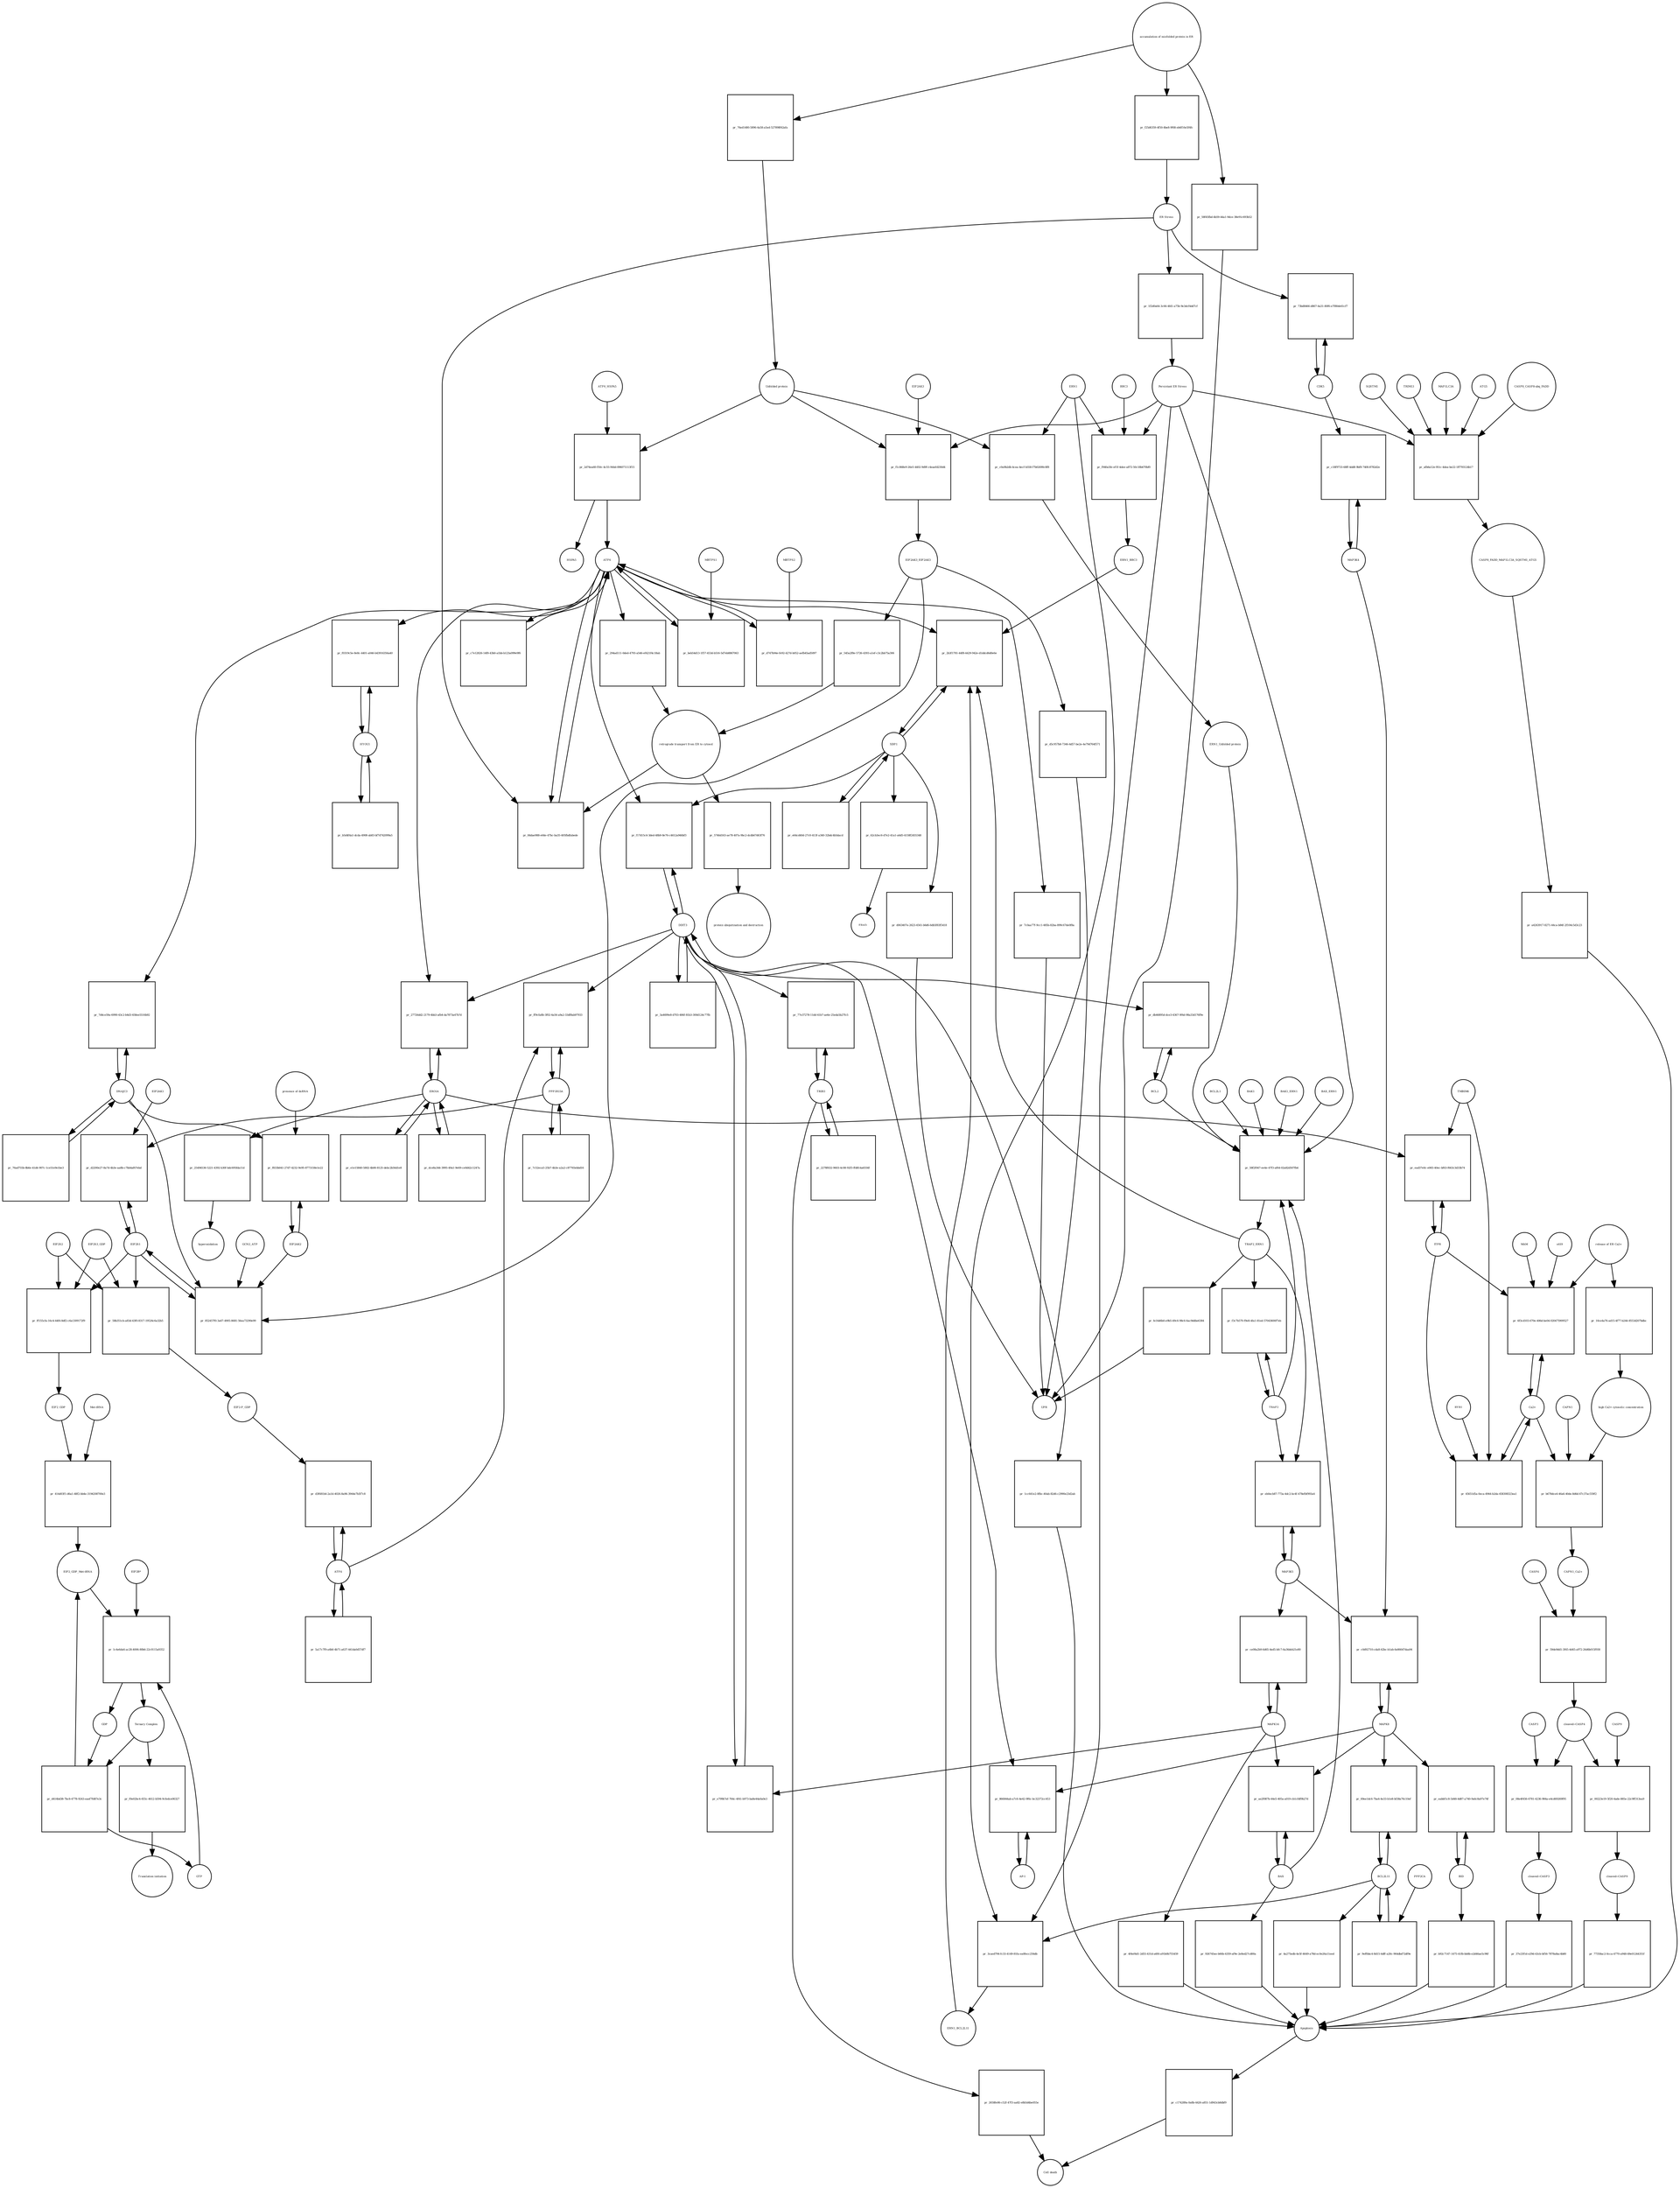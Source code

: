 strict digraph  {
ATF6_HSPA5 [annotation="", bipartite=0, cls=complex, fontsize=4, label=ATF6_HSPA5, shape=circle];
"pr_2d74ea60-f50c-4c55-944d-896071113f15" [annotation="", bipartite=1, cls=process, fontsize=4, label="pr_2d74ea60-f50c-4c55-944d-896071113f15", shape=square];
ATF6 [annotation="urn_miriam_hgnc.symbol_ATF6", bipartite=0, cls=macromolecule, fontsize=4, label=ATF6, shape=circle];
HSPA5 [annotation="urn_miriam_hgnc.symbol_HSPA5", bipartite=0, cls=macromolecule, fontsize=4, label=HSPA5, shape=circle];
"Unfolded protein" [annotation="", bipartite=0, cls=macromolecule, fontsize=4, label="Unfolded protein", shape=circle];
ERN1 [annotation="urn_miriam_hgnc.symbol_ERN1", bipartite=0, cls=macromolecule, fontsize=4, label=ERN1, shape=circle];
"pr_c0a9b2db-4cea-4ecf-b558-f7b02690c8f8" [annotation="", bipartite=1, cls=process, fontsize=4, label="pr_c0a9b2db-4cea-4ecf-b558-f7b02690c8f8", shape=square];
"ERN1_Unfolded protein" [annotation="", bipartite=0, cls=complex, fontsize=4, label="ERN1_Unfolded protein", shape=circle];
EIF2AK3_EIF2AK3 [annotation="", bipartite=0, cls=complex, fontsize=4, label=EIF2AK3_EIF2AK3, shape=circle];
"pr_545a2f8e-5726-4393-a1ef-c3c2bb75a306" [annotation="", bipartite=1, cls=process, fontsize=4, label="pr_545a2f8e-5726-4393-a1ef-c3c2bb75a306", shape=square];
"retrograde transport from ER to cytosol" [annotation="", bipartite=0, cls=phenotype, fontsize=4, label="retrograde transport from ER to cytosol", shape=circle];
"pr_294ad111-0ded-4793-a546-ef421f4c18ab" [annotation="", bipartite=1, cls=process, fontsize=4, label="pr_294ad111-0ded-4793-a546-ef421f4c18ab", shape=square];
"pr_5746d163-ae78-407a-9bc2-dcdb67d63f76" [annotation="", bipartite=1, cls=process, fontsize=4, label="pr_5746d163-ae78-407a-9bc2-dcdb67d63f76", shape=square];
"protein ubiquitination and destruction" [annotation="", bipartite=0, cls=phenotype, fontsize=4, label="protein ubiquitination and destruction", shape=circle];
"pr_58f2f047-ee4e-47f3-af64-02a82d507fb4" [annotation="", bipartite=1, cls=process, fontsize=4, label="pr_58f2f047-ee4e-47f3-af64-02a82d507fb4", shape=square];
TRAF2_ERN1 [annotation="", bipartite=0, cls=complex, fontsize=4, label=TRAF2_ERN1, shape=circle];
BAK1_ERN1 [annotation="", bipartite=0, cls=complex, fontsize=4, label=BAK1_ERN1, shape=circle];
BAX_ERN1 [annotation="", bipartite=0, cls=complex, fontsize=4, label=BAX_ERN1, shape=circle];
BCL2 [annotation="urn_miriam_hgnc.symbol_BCL2", bipartite=0, cls="nucleic acid feature", fontsize=4, label=BCL2, shape=circle];
BCL2L1 [annotation="urn_miriam_hgnc.symbol_BCL2L1", bipartite=0, cls=macromolecule, fontsize=4, label=BCL2L1, shape=circle];
"Persistant ER Stress" [annotation="", bipartite=0, cls=phenotype, fontsize=4, label="Persistant ER Stress", shape=circle];
BAX [annotation="urn_miriam_hgnc.symbol_BAX", bipartite=0, cls=macromolecule, fontsize=4, label=BAX, shape=circle];
BAK1 [annotation="urn_miriam_hgnc.symbol_BAK1", bipartite=0, cls=macromolecule, fontsize=4, label=BAK1, shape=circle];
TRAF2 [annotation="urn_miriam_hgnc.symbol_TRAF2", bipartite=0, cls=macromolecule, fontsize=4, label=TRAF2, shape=circle];
XBP1 [annotation="urn_miriam_hgnc.symbol_XBP1", bipartite=0, cls=macromolecule, fontsize=4, label=XBP1, shape=circle];
"pr_2b3f1781-44f8-4429-942e-d1ddcd6d0e6e" [annotation="", bipartite=1, cls=process, fontsize=4, label="pr_2b3f1781-44f8-4429-942e-d1ddcd6d0e6e", shape=square];
ERN1_BBC3 [annotation="", bipartite=0, cls=complex, fontsize=4, label=ERN1_BBC3, shape=circle];
ERN1_BCL2L11 [annotation="", bipartite=0, cls=complex, fontsize=4, label=ERN1_BCL2L11, shape=circle];
"pr_e64cd40d-27c0-413f-a340-32bdc4b5dacd" [annotation="", bipartite=1, cls=process, fontsize=4, label="pr_e64cd40d-27c0-413f-a340-32bdc4b5dacd", shape=square];
"pr_62cb3ec6-d7e2-41a1-a6d5-4158f2455348" [annotation="", bipartite=1, cls=process, fontsize=4, label="pr_62cb3ec6-d7e2-41a1-a6d5-4158f2455348", shape=square];
ERAD [annotation="", bipartite=0, cls=phenotype, fontsize=4, label=ERAD, shape=circle];
"pr_d063407e-2623-4561-b6d6-6db5f83f5418" [annotation="", bipartite=1, cls=process, fontsize=4, label="pr_d063407e-2623-4561-b6d6-6db5f83f5418", shape=square];
UPR [annotation="", bipartite=0, cls=phenotype, fontsize=4, label=UPR, shape=circle];
"pr_f3c7b570-f9e8-4fa1-81ed-57043600f7eb" [annotation="", bipartite=1, cls=process, fontsize=4, label="pr_f3c7b570-f9e8-4fa1-81ed-57043600f7eb", shape=square];
MAPK8 [annotation="urn_miriam_hgnc.symbol_MAPK8", bipartite=0, cls=macromolecule, fontsize=4, label=MAPK8, shape=circle];
"pr_c0d92710-cda8-42bc-b1ab-6e86647daa94" [annotation="", bipartite=1, cls=process, fontsize=4, label="pr_c0d92710-cda8-42bc-b1ab-6e86647daa94", shape=square];
MAP3K4 [annotation="urn_miriam_hgnc.symbol_MAP3K4", bipartite=0, cls=macromolecule, fontsize=4, label=MAP3K4, shape=circle];
MAP3K5 [annotation="urn_miriam_hgnc.symbol_MAP3K5", bipartite=0, cls=macromolecule, fontsize=4, label=MAP3K5, shape=circle];
MAPK14 [annotation="urn_miriam_hgnc.symbol_MAPK14", bipartite=0, cls=macromolecule, fontsize=4, label=MAPK14, shape=circle];
"pr_ce08a2b9-6d65-4ed5-bfc7-6a36deb21e80" [annotation="", bipartite=1, cls=process, fontsize=4, label="pr_ce08a2b9-6d65-4ed5-bfc7-6a36deb21e80", shape=square];
"pr_4f4ef4d1-2d55-431d-a6f4-a91b0b755459" [annotation="", bipartite=1, cls=process, fontsize=4, label="pr_4f4ef4d1-2d55-431d-a6f4-a91b0b755459", shape=square];
Apoptosis [annotation="", bipartite=0, cls=phenotype, fontsize=4, label=Apoptosis, shape=circle];
DDIT3 [annotation="urn_miriam_hgnc.symbol_DDIT3", bipartite=0, cls=macromolecule, fontsize=4, label=DDIT3, shape=circle];
"pr_e799b7ef-764c-4f41-b973-ba8e44a0a0e3" [annotation="", bipartite=1, cls=process, fontsize=4, label="pr_e799b7ef-764c-4f41-b973-ba8e44a0a0e3", shape=square];
"pr_1cc641e2-8fbc-40ab-82d6-c2990e23d2ab" [annotation="", bipartite=1, cls=process, fontsize=4, label="pr_1cc641e2-8fbc-40ab-82d6-c2990e23d2ab", shape=square];
"pr_db46895d-dce3-4367-9f4d-98a33d176f9e" [annotation="", bipartite=1, cls=process, fontsize=4, label="pr_db46895d-dce3-4367-9f4d-98a33d176f9e", shape=square];
"pr_84dae988-e64e-47bc-ba35-405fbdfabede" [annotation="", bipartite=1, cls=process, fontsize=4, label="pr_84dae988-e64e-47bc-ba35-405fbdfabede", shape=square];
"ER Stress" [annotation="", bipartite=0, cls=phenotype, fontsize=4, label="ER Stress", shape=circle];
"pr_beb54d13-1f57-453d-b516-5d7eb8867063" [annotation="", bipartite=1, cls=process, fontsize=4, label="pr_beb54d13-1f57-453d-b516-5d7eb8867063", shape=square];
MBTPS1 [annotation="urn_miriam_hgnc.symbol_MBTPS1", bipartite=0, cls=macromolecule, fontsize=4, label=MBTPS1, shape=circle];
"pr_d747b94e-fe92-427d-b052-aefb45ad5097" [annotation="", bipartite=1, cls=process, fontsize=4, label="pr_d747b94e-fe92-427d-b052-aefb45ad5097", shape=square];
MBTPS2 [annotation="urn_miriam_hgnc.symbol_MBTPS2", bipartite=0, cls=macromolecule, fontsize=4, label=MBTPS2, shape=circle];
"pr_c7e12826-14f8-43b0-a1bb-b123a099e9f6" [annotation="", bipartite=1, cls=process, fontsize=4, label="pr_c7e12826-14f8-43b0-a1bb-b123a099e9f6", shape=square];
"pr_3a4699e8-d703-486f-81b3-300d124c77fb" [annotation="", bipartite=1, cls=process, fontsize=4, label="pr_3a4699e8-d703-486f-81b3-300d124c77fb", shape=square];
"pr_f17d15c4-3ded-48b9-8e76-c4612a946bf3" [annotation="", bipartite=1, cls=process, fontsize=4, label="pr_f17d15c4-3ded-48b9-8e76-c4612a946bf3", shape=square];
EIF2S1 [annotation="urn_miriam_hgnc.symbol_EIF2S1", bipartite=0, cls=macromolecule, fontsize=4, label=EIF2S1, shape=circle];
"pr_852457f0-3a67-4905-8681-56ea73290e99" [annotation="", bipartite=1, cls=process, fontsize=4, label="pr_852457f0-3a67-4905-8681-56ea73290e99", shape=square];
GCN2_ATP [annotation="", bipartite=0, cls=complex, fontsize=4, label=GCN2_ATP, shape=circle];
EIF2AK2 [annotation="urn_miriam_hgnc.symbol_EIF2AK2", bipartite=0, cls=macromolecule, fontsize=4, label=EIF2AK2, shape=circle];
DNAJC3 [annotation="urn_miriam_hgnc.symbol_DNAJC3", bipartite=0, cls=macromolecule, fontsize=4, label=DNAJC3, shape=circle];
EIF2S2 [annotation="urn_miriam_hgnc.symbol_EIF2S2", bipartite=0, cls=macromolecule, fontsize=4, label=EIF2S2, shape=circle];
"pr_ff155cfa-16c4-44f4-8df2-c6a1309172f9" [annotation="", bipartite=1, cls=process, fontsize=4, label="pr_ff155cfa-16c4-44f4-8df2-c6a1309172f9", shape=square];
EIF2S3_GDP [annotation="", bipartite=0, cls=complex, fontsize=4, label=EIF2S3_GDP, shape=circle];
EIF2_GDP [annotation="", bipartite=0, cls=complex, fontsize=4, label=EIF2_GDP, shape=circle];
"EIF2_GDP_Met-tRNA" [annotation="", bipartite=0, cls=complex, fontsize=4, label="EIF2_GDP_Met-tRNA", shape=circle];
"pr_1c4e6da6-ac28-4006-80b6-22c0115a9352" [annotation="", bipartite=1, cls=process, fontsize=4, label="pr_1c4e6da6-ac28-4006-80b6-22c0115a9352", shape=square];
"Ternary Complex" [annotation="", bipartite=0, cls=complex, fontsize=4, label="Ternary Complex", shape=circle];
"EIF2B*" [annotation="", bipartite=0, cls=complex, fontsize=4, label="EIF2B*", shape=circle];
GTP [annotation="urn_miriam_obo.chebi_CHEBI%3A57600", bipartite=0, cls="simple chemical", fontsize=4, label=GTP, shape=circle];
GDP [annotation="urn_miriam_obo.chebi_CHEBI%3A65180", bipartite=0, cls="simple chemical", fontsize=4, label=GDP, shape=circle];
"pr_d414bd38-7bc8-4778-9243-eaef7fd87e3c" [annotation="", bipartite=1, cls=process, fontsize=4, label="pr_d414bd38-7bc8-4778-9243-eaef7fd87e3c", shape=square];
ATF4 [annotation="urn_miriam_hgnc.symbol_ATF4", bipartite=0, cls=macromolecule, fontsize=4, label=ATF4, shape=circle];
"pr_d3f681b4-2a1d-4026-8a96-3944e7b5f7c8" [annotation="", bipartite=1, cls=process, fontsize=4, label="pr_d3f681b4-2a1d-4026-8a96-3944e7b5f7c8", shape=square];
"EIF2-P_GDP" [annotation="", bipartite=0, cls=complex, fontsize=4, label="EIF2-P_GDP", shape=circle];
"pr_5a17c7f9-a4b0-4b71-a637-441da0d57df7" [annotation="", bipartite=1, cls=process, fontsize=4, label="pr_5a17c7f9-a4b0-4b71-a637-441da0d57df7", shape=square];
PPP1R15A [annotation="urn_miriam_hgnc.symbol_PPP1R15A", bipartite=0, cls=macromolecule, fontsize=4, label=PPP1R15A, shape=circle];
"pr_ff9cfa8b-3f02-4a56-a9a2-33df8ab97933" [annotation="", bipartite=1, cls=process, fontsize=4, label="pr_ff9cfa8b-3f02-4a56-a9a2-33df8ab97933", shape=square];
"pr_7c52eca5-25b7-4b3e-a2a2-c87765ebbd16" [annotation="", bipartite=1, cls=process, fontsize=4, label="pr_7c52eca5-25b7-4b3e-a2a2-c87765ebbd16", shape=square];
"pr_f0e02bc4-655c-4612-b594-9cfedce06327" [annotation="", bipartite=1, cls=process, fontsize=4, label="pr_f0e02bc4-655c-4612-b594-9cfedce06327", shape=square];
"Translation initiation" [annotation="", bipartite=0, cls=phenotype, fontsize=4, label="Translation initiation", shape=circle];
"pr_eb0ecb87-773a-4dc2-bc4f-478efbf993a4" [annotation="", bipartite=1, cls=process, fontsize=4, label="pr_eb0ecb87-773a-4dc2-bc4f-478efbf993a4", shape=square];
ERO1A [annotation="urn_miriam_hgnc.symbol_ERO1A", bipartite=0, cls=macromolecule, fontsize=4, label=ERO1A, shape=circle];
"pr_27726dd2-2179-4bb3-afb4-da7873a47b7d" [annotation="", bipartite=1, cls=process, fontsize=4, label="pr_27726dd2-2179-4bb3-afb4-da7873a47b7d", shape=square];
"pr_dce8a344-3995-49a1-9e69-ce0d42c1247a" [annotation="", bipartite=1, cls=process, fontsize=4, label="pr_dce8a344-3995-49a1-9e69-ce0d42c1247a", shape=square];
"pr_d2200e27-8a7d-4b3e-aa8b-c7bb4af67ebd" [annotation="", bipartite=1, cls=process, fontsize=4, label="pr_d2200e27-8a7d-4b3e-aa8b-c7bb4af67ebd", shape=square];
EIF2AK1 [annotation="urn_miriam_hgnc.symbol_EIF2AK1", bipartite=0, cls=macromolecule, fontsize=4, label=EIF2AK1, shape=circle];
"pr_ae2f087b-44e5-405a-a019-cb1cfdf9b27d" [annotation="", bipartite=1, cls=process, fontsize=4, label="pr_ae2f087b-44e5-405a-a019-cb1cfdf9b27d", shape=square];
"pr_926745ee-b66b-4359-af9e-2e8ed27cd00a" [annotation="", bipartite=1, cls=process, fontsize=4, label="pr_926745ee-b66b-4359-af9e-2e8ed27cd00a", shape=square];
"Ca2+" [annotation="urn_miriam_obo.chebi_CHEBI%3A29108", bipartite=0, cls="simple chemical", fontsize=4, label="Ca2+", shape=circle];
"pr_6f3cd103-670e-406d-be04-020475909527" [annotation="", bipartite=1, cls=process, fontsize=4, label="pr_6f3cd103-670e-406d-be04-020475909527", shape=square];
"release of ER Ca2+" [annotation="", bipartite=0, cls=phenotype, fontsize=4, label="release of ER Ca2+", shape=circle];
ITPR [annotation="urn_miriam_hgnc.symbol_ITPR1|urn_miriam_hgnc.symbol_ITPR2|urn_miriam_hgnc.symbol_ITPR3", bipartite=0, cls=macromolecule, fontsize=4, label=ITPR, shape=circle];
MAM [annotation="", bipartite=0, cls=phenotype, fontsize=4, label=MAM, shape=circle];
s619 [annotation="", bipartite=0, cls=complex, fontsize=4, label=s619, shape=circle];
"pr_c18f9733-68ff-4dd8-9bf8-740fc8782d2e" [annotation="", bipartite=1, cls=process, fontsize=4, label="pr_c18f9733-68ff-4dd8-9bf8-740fc8782d2e", shape=square];
CDK5 [annotation="urn_miriam_hgnc.symbol_CDK5", bipartite=0, cls=macromolecule, fontsize=4, label=CDK5, shape=circle];
"pr_73bd8466-d867-4a31-80f6-e7f80de61cf7" [annotation="", bipartite=1, cls="uncertain process", fontsize=4, label="pr_73bd8466-d867-4a31-80f6-e7f80de61cf7", shape=square];
"pr_c174289a-0a8b-4426-a851-1d943cb8dbf9" [annotation="", bipartite=1, cls=process, fontsize=4, label="pr_c174289a-0a8b-4426-a851-1d943cb8dbf9", shape=square];
"Cell death" [annotation="", bipartite=0, cls=phenotype, fontsize=4, label="Cell death", shape=circle];
"pr_45651d5a-0eca-4944-b2da-458308323ea1" [annotation="", bipartite=1, cls=process, fontsize=4, label="pr_45651d5a-0eca-4944-b2da-458308323ea1", shape=square];
TMBIM6 [annotation="urn_miriam_hgnc.symbol_TMBIM6", bipartite=0, cls=macromolecule, fontsize=4, label=TMBIM6, shape=circle];
RYR1 [annotation="urn_miriam_hgnc.symbol_RYR1", bipartite=0, cls=macromolecule, fontsize=4, label=RYR1, shape=circle];
EIF2AK3 [annotation="urn_miriam_hgnc.symbol_EIF2AK3", bipartite=0, cls=macromolecule, fontsize=4, label=EIF2AK3, shape=circle];
"pr_f1c868e9-26e5-4402-9d9f-c4eaefd230d4" [annotation="", bipartite=1, cls=process, fontsize=4, label="pr_f1c868e9-26e5-4402-9d9f-c4eaefd230d4", shape=square];
"pr_25494536-5221-4392-b30f-bdc695fda11d" [annotation="", bipartite=1, cls=process, fontsize=4, label="pr_25494536-5221-4392-b30f-bdc695fda11d", shape=square];
hyperoxidation [annotation="", bipartite=0, cls=phenotype, fontsize=4, label=hyperoxidation, shape=circle];
"pr_e1e15840-5802-4b06-8125-debc2b56d1e8" [annotation="", bipartite=1, cls=process, fontsize=4, label="pr_e1e15840-5802-4b06-8125-debc2b56d1e8", shape=square];
"pr_1f2d0a64-3c66-4fd1-a75b-9e3dcf4dd7cf" [annotation="", bipartite=1, cls=process, fontsize=4, label="pr_1f2d0a64-3c66-4fd1-a75b-9e3dcf4dd7cf", shape=square];
"CASP8_CASP8-ubq_FADD" [annotation="", bipartite=0, cls=complex, fontsize=4, label="CASP8_CASP8-ubq_FADD", shape=circle];
"pr_afb6a12e-f61c-4dea-be22-1ff793124b17" [annotation="", bipartite=1, cls=process, fontsize=4, label="pr_afb6a12e-f61c-4dea-be22-1ff793124b17", shape=square];
"SQSTM1 " [annotation="urn_miriam_hgnc.symbol_SQSTM1", bipartite=0, cls=macromolecule, fontsize=4, label="SQSTM1 ", shape=circle];
CASP8_FADD_MAP1LC3A_SQSTM1_ATG5 [annotation="", bipartite=0, cls=complex, fontsize=4, label=CASP8_FADD_MAP1LC3A_SQSTM1_ATG5, shape=circle];
TRIM13 [annotation="urn_miriam_hgnc.symbol_TRIM13", bipartite=0, cls=macromolecule, fontsize=4, label=TRIM13, shape=circle];
MAP1LC3A [annotation="urn_miriam_hgnc.symbol_MAP1LC3A", bipartite=0, cls=macromolecule, fontsize=4, label=MAP1LC3A, shape=circle];
ATG5 [annotation="urn_miriam_hgnc.symbol_ATG5", bipartite=0, cls=macromolecule, fontsize=4, label=ATG5, shape=circle];
"pr_a4263917-8271-44ca-b84f-2f104c5d3c23" [annotation="", bipartite=1, cls=process, fontsize=4, label="pr_a4263917-8271-44ca-b84f-2f104c5d3c23", shape=square];
"AP-1" [annotation="urn_miriam_hgnc.symbol_FOS|urn_miriam_hgnc.symbol_FOSB|urn_miriam_hgnc.symbol_FOSL1|urn_miriam_hgnc.symbol_FOSL2|urn_miriam_hgnc.symbol_JUN|urn_miriam_hgnc.symbol_JUNB|urn_miriam_hgnc.symbol_JUND", bipartite=0, cls=macromolecule, fontsize=4, label="AP-1", shape=circle];
"pr_866844ab-a7c6-4e42-9f6c-bc32372cc453" [annotation="", bipartite=1, cls=process, fontsize=4, label="pr_866844ab-a7c6-4e42-9f6c-bc32372cc453", shape=square];
"pr_f833b041-27d7-4232-9e95-8773158e1e22" [annotation="", bipartite=1, cls=process, fontsize=4, label="pr_f833b041-27d7-4232-9e95-8773158e1e22", shape=square];
"presence of dsRNA" [annotation="", bipartite=0, cls=phenotype, fontsize=4, label="presence of dsRNA", shape=circle];
"Met-tRNA" [annotation="urn_miriam_hgnc_HGNC%3A34779", bipartite=0, cls="nucleic acid feature", fontsize=4, label="Met-tRNA", shape=circle];
"pr_414d03f1-d6a1-48f2-bb4e-3194208700e3" [annotation="", bipartite=1, cls=process, fontsize=4, label="pr_414d03f1-d6a1-48f2-bb4e-3194208700e3", shape=square];
"pr_58b351cb-a83d-43f0-8317-19526c6a32b5" [annotation="", bipartite=1, cls=process, fontsize=4, label="pr_58b351cb-a83d-43f0-8317-19526c6a32b5", shape=square];
"accumulation of misfolded protein in ER" [annotation="", bipartite=0, cls=phenotype, fontsize=4, label="accumulation of misfolded protein in ER", shape=circle];
"pr_76ed1480-5896-4a58-a5ed-527898f42afa" [annotation="", bipartite=1, cls=process, fontsize=4, label="pr_76ed1480-5896-4a58-a5ed-527898f42afa", shape=square];
"pr_f25d6359-4f50-4be8-9f68-eb6f16e5f4fc" [annotation="", bipartite=1, cls=process, fontsize=4, label="pr_f25d6359-4f50-4be8-9f68-eb6f16e5f4fc", shape=square];
"pr_58f45fbd-4b59-44a1-9dce-38e91c693b52" [annotation="", bipartite=1, cls=process, fontsize=4, label="pr_58f45fbd-4b59-44a1-9dce-38e91c693b52", shape=square];
"pr_d5c957b8-7346-4d57-be2e-4e79d764f571" [annotation="", bipartite=1, cls=process, fontsize=4, label="pr_d5c957b8-7346-4d57-be2e-4e79d764f571", shape=square];
"pr_fe16d6b0-e9b5-49c6-98c6-6ac9ddbe6384" [annotation="", bipartite=1, cls=process, fontsize=4, label="pr_fe16d6b0-e9b5-49c6-98c6-6ac9ddbe6384", shape=square];
"pr_7c0aa77f-9cc1-485b-82ba-899c67de0f8a" [annotation="", bipartite=1, cls=process, fontsize=4, label="pr_7c0aa77f-9cc1-485b-82ba-899c67de0f8a", shape=square];
BCL2L11 [annotation="urn_miriam_hgnc.symbol_BCL2L11", bipartite=0, cls=macromolecule, fontsize=4, label=BCL2L11, shape=circle];
"pr_69ee1dc6-7ba4-4e33-b1e8-bf38a76c10ef" [annotation="", bipartite=1, cls=process, fontsize=4, label="pr_69ee1dc6-7ba4-4e33-b1e8-bf38a76c10ef", shape=square];
BID [annotation="urn_miriam_hgnc.symbol_BID", bipartite=0, cls=macromolecule, fontsize=4, label=BID, shape=circle];
"pr_eabbf1c8-5d48-4d87-a740-9a6c8a97e74f" [annotation="", bipartite=1, cls=process, fontsize=4, label="pr_eabbf1c8-5d48-4d87-a740-9a6c8a97e74f", shape=square];
"pr_4a275edb-4e5f-4649-a78d-ec0e26a11eed" [annotation="", bipartite=1, cls=process, fontsize=4, label="pr_4a275edb-4e5f-4649-a78d-ec0e26a11eed", shape=square];
"pr_b92c7147-1475-41fb-bb8b-e2d46ae5c96f" [annotation="", bipartite=1, cls=process, fontsize=4, label="pr_b92c7147-1475-41fb-bb8b-e2d46ae5c96f", shape=square];
"pr_3caed794-fc33-4149-81fa-ea0fecc256db" [annotation="", bipartite=1, cls=process, fontsize=4, label="pr_3caed794-fc33-4149-81fa-ea0fecc256db", shape=square];
"pr_f940a5fe-ef1f-4dee-a872-50c18b670bf0" [annotation="", bipartite=1, cls=process, fontsize=4, label="pr_f940a5fe-ef1f-4dee-a872-50c18b670bf0", shape=square];
BBC3 [annotation="urn_miriam_hgnc.symbol_BBC3", bipartite=0, cls=macromolecule, fontsize=4, label=BBC3, shape=circle];
"pr_9effbbc4-8d15-4dff-a20c-964dbd72df9e" [annotation="", bipartite=1, cls=process, fontsize=4, label="pr_9effbbc4-8d15-4dff-a20c-964dbd72df9e", shape=square];
PPP2CA [annotation="urn_miriam_hgnc.symbol_PPP2CA", bipartite=0, cls=macromolecule, fontsize=4, label=PPP2CA, shape=circle];
TRIB3 [annotation="urn_miriam_hgnc.symbol_TRIB3", bipartite=0, cls=macromolecule, fontsize=4, label=TRIB3, shape=circle];
"pr_77e37278-11dd-41b7-ae6e-25eda5b27fc5" [annotation="", bipartite=1, cls=process, fontsize=4, label="pr_77e37278-11dd-41b7-ae6e-25eda5b27fc5", shape=square];
"pr_2278f632-9603-4c08-92f3-ffd814a6556f" [annotation="", bipartite=1, cls=process, fontsize=4, label="pr_2278f632-9603-4c08-92f3-ffd814a6556f", shape=square];
"pr_2658fe06-c52f-47f3-aa82-e8b5d4be055e" [annotation="", bipartite=1, cls=process, fontsize=4, label="pr_2658fe06-c52f-47f3-aa82-e8b5d4be055e", shape=square];
"pr_10ce4a76-ad15-4f77-b244-8553d207bdbc" [annotation="", bipartite=1, cls=process, fontsize=4, label="pr_10ce4a76-ad15-4f77-b244-8553d207bdbc", shape=square];
"high Ca2+ cytosolic concentration" [annotation="", bipartite=0, cls=phenotype, fontsize=4, label="high Ca2+ cytosolic concentration", shape=circle];
"pr_7d4ce59a-6990-43c2-b4d3-458ee5516b92" [annotation="", bipartite=1, cls=process, fontsize=4, label="pr_7d4ce59a-6990-43c2-b4d3-458ee5516b92", shape=square];
"pr_76ad755b-8b6e-41d4-907c-1ce51e9e1be3" [annotation="", bipartite=1, cls=process, fontsize=4, label="pr_76ad755b-8b6e-41d4-907c-1ce51e9e1be3", shape=square];
"pr_ead37e0c-e065-40ec-bf63-f663c3d33b74" [annotation="", bipartite=1, cls=process, fontsize=4, label="pr_ead37e0c-e065-40ec-bf63-f663c3d33b74", shape=square];
CASP4 [annotation="urn_miriam_hgnc.symbol_CASP4", bipartite=0, cls=macromolecule, fontsize=4, label=CASP4, shape=circle];
"pr_59de9dd1-3f45-4d45-a972-26d6b015f930" [annotation="", bipartite=1, cls=process, fontsize=4, label="pr_59de9dd1-3f45-4d45-a972-26d6b015f930", shape=square];
"cleaved~CASP4" [annotation="urn_miriam_hgnc.symbol_CASP4", bipartite=0, cls=macromolecule, fontsize=4, label="cleaved~CASP4", shape=circle];
"CAPN1_Ca2+" [annotation="", bipartite=0, cls=complex, fontsize=4, label="CAPN1_Ca2+", shape=circle];
CASP3 [annotation="urn_miriam_hgnc.symbol_CASP3", bipartite=0, cls=macromolecule, fontsize=4, label=CASP3, shape=circle];
"pr_08e4f456-6781-4236-984a-e4cd69269f95" [annotation="", bipartite=1, cls=process, fontsize=4, label="pr_08e4f456-6781-4236-984a-e4cd69269f95", shape=square];
"cleaved~CASP3" [annotation="urn_miriam_hgnc.symbol_CASP3", bipartite=0, cls=macromolecule, fontsize=4, label="cleaved~CASP3", shape=circle];
CASP9 [annotation="urn_miriam_hgnc.symbol_CSAP9", bipartite=0, cls=macromolecule, fontsize=4, label=CASP9, shape=circle];
"pr_00223e19-5f20-4ade-885e-22c9ff313ea9" [annotation="", bipartite=1, cls=process, fontsize=4, label="pr_00223e19-5f20-4ade-885e-22c9ff313ea9", shape=square];
"cleaved~CASP9" [annotation="urn_miriam_hgnc.symbol_CASP9", bipartite=0, cls=macromolecule, fontsize=4, label="cleaved~CASP9", shape=circle];
CAPN1 [annotation="urn_miriam_hgnc.symbol_CAPN1", bipartite=0, cls=macromolecule, fontsize=4, label=CAPN1, shape=circle];
"pr_b678dce4-46a6-40de-8d6d-67c37ac559f2" [annotation="", bipartite=1, cls=process, fontsize=4, label="pr_b678dce4-46a6-40de-8d6d-67c37ac559f2", shape=square];
"pr_37e23f1d-e29d-43cb-bf56-7878a8ac4b80" [annotation="", bipartite=1, cls=process, fontsize=4, label="pr_37e23f1d-e29d-43cb-bf56-7878a8ac4b80", shape=square];
"pr_77358ac2-0cca-4770-a948-49e01244351f" [annotation="", bipartite=1, cls=process, fontsize=4, label="pr_77358ac2-0cca-4770-a948-49e01244351f", shape=square];
HYOU1 [annotation="urn_miriam_hgnc.symbol_HYOU1", bipartite=0, cls=macromolecule, fontsize=4, label=HYOU1, shape=circle];
"pr_f0319c5e-8e8c-4401-a046-b43916356a40" [annotation="", bipartite=1, cls=process, fontsize=4, label="pr_f0319c5e-8e8c-4401-a046-b43916356a40", shape=square];
"pr_b5d4f4a1-dcda-4908-ab83-bf7d742099a5" [annotation="", bipartite=1, cls=process, fontsize=4, label="pr_b5d4f4a1-dcda-4908-ab83-bf7d742099a5", shape=square];
ATF6_HSPA5 -> "pr_2d74ea60-f50c-4c55-944d-896071113f15"  [annotation="", interaction_type=consumption];
"pr_2d74ea60-f50c-4c55-944d-896071113f15" -> ATF6  [annotation="", interaction_type=production];
"pr_2d74ea60-f50c-4c55-944d-896071113f15" -> HSPA5  [annotation="", interaction_type=production];
ATF6 -> "pr_294ad111-0ded-4793-a546-ef421f4c18ab"  [annotation="", interaction_type=consumption];
ATF6 -> "pr_2b3f1781-44f8-4429-942e-d1ddcd6d0e6e"  [annotation="urn_miriam_pubmed_26587781|urn_miriam_pubmed_23430059", interaction_type=catalysis];
ATF6 -> "pr_84dae988-e64e-47bc-ba35-405fbdfabede"  [annotation="", interaction_type=consumption];
ATF6 -> "pr_beb54d13-1f57-453d-b516-5d7eb8867063"  [annotation="", interaction_type=consumption];
ATF6 -> "pr_d747b94e-fe92-427d-b052-aefb45ad5097"  [annotation="", interaction_type=consumption];
ATF6 -> "pr_c7e12826-14f8-43b0-a1bb-b123a099e9f6"  [annotation="", interaction_type=consumption];
ATF6 -> "pr_f17d15c4-3ded-48b9-8e76-c4612a946bf3"  [annotation="urn_miriam_pubmed_26587781|urn_miriam_pubmed_17991856|urn_miriam_pubmed_28843399", interaction_type=catalysis];
ATF6 -> "pr_27726dd2-2179-4bb3-afb4-da7873a47b7d"  [annotation="urn_miriam_pubmed_23850759|urn_miriam_pubmed_25387528", interaction_type=catalysis];
ATF6 -> "pr_7c0aa77f-9cc1-485b-82ba-899c67de0f8a"  [annotation="", interaction_type=consumption];
ATF6 -> "pr_7d4ce59a-6990-43c2-b4d3-458ee5516b92"  [annotation="urn_miriam_pubmed_12601012|urn_miriam_pubmed_18360008", interaction_type=catalysis];
ATF6 -> "pr_f0319c5e-8e8c-4401-a046-b43916356a40"  [annotation=urn_miriam_pubmed_18360008, interaction_type=catalysis];
"Unfolded protein" -> "pr_2d74ea60-f50c-4c55-944d-896071113f15"  [annotation="urn_miriam_pubmed_19509052|urn_miriam_pubmed_12847084|urn_miriam_pubmed_23850759", interaction_type=catalysis];
"Unfolded protein" -> "pr_c0a9b2db-4cea-4ecf-b558-f7b02690c8f8"  [annotation="", interaction_type=consumption];
"Unfolded protein" -> "pr_f1c868e9-26e5-4402-9d9f-c4eaefd230d4"  [annotation=urn_miriam_pubmed_17991856, interaction_type=catalysis];
ERN1 -> "pr_c0a9b2db-4cea-4ecf-b558-f7b02690c8f8"  [annotation="", interaction_type=consumption];
ERN1 -> "pr_3caed794-fc33-4149-81fa-ea0fecc256db"  [annotation="", interaction_type=consumption];
ERN1 -> "pr_f940a5fe-ef1f-4dee-a872-50c18b670bf0"  [annotation="", interaction_type=consumption];
"pr_c0a9b2db-4cea-4ecf-b558-f7b02690c8f8" -> "ERN1_Unfolded protein"  [annotation="", interaction_type=production];
"ERN1_Unfolded protein" -> "pr_58f2f047-ee4e-47f3-af64-02a82d507fb4"  [annotation="", interaction_type=consumption];
EIF2AK3_EIF2AK3 -> "pr_545a2f8e-5726-4393-a1ef-c3c2bb75a306"  [annotation="", interaction_type=consumption];
EIF2AK3_EIF2AK3 -> "pr_852457f0-3a67-4905-8681-56ea73290e99"  [annotation="urn_miriam_pubmed_12667446|urn_miriam_pubmed_16246152|urn_miriam_pubmed_12601012|urn_miriam_pubmed_23850759|urn_miriam_pubmed_18360008|urn_miriam_pubmed_26587781", interaction_type=catalysis];
EIF2AK3_EIF2AK3 -> "pr_d5c957b8-7346-4d57-be2e-4e79d764f571"  [annotation="", interaction_type=consumption];
"pr_545a2f8e-5726-4393-a1ef-c3c2bb75a306" -> "retrograde transport from ER to cytosol"  [annotation="", interaction_type=production];
"retrograde transport from ER to cytosol" -> "pr_5746d163-ae78-407a-9bc2-dcdb67d63f76"  [annotation="", interaction_type=consumption];
"retrograde transport from ER to cytosol" -> "pr_84dae988-e64e-47bc-ba35-405fbdfabede"  [annotation="urn_miriam_pubmed_18360008|urn_miriam_pubmed_17991856|urn_miriam_pubmed_26587781|urn_miriam_pubmed_12847084", interaction_type=inhibition];
"pr_294ad111-0ded-4793-a546-ef421f4c18ab" -> "retrograde transport from ER to cytosol"  [annotation="", interaction_type=production];
"pr_5746d163-ae78-407a-9bc2-dcdb67d63f76" -> "protein ubiquitination and destruction"  [annotation="", interaction_type=production];
"pr_58f2f047-ee4e-47f3-af64-02a82d507fb4" -> TRAF2_ERN1  [annotation="", interaction_type=production];
TRAF2_ERN1 -> "pr_2b3f1781-44f8-4429-942e-d1ddcd6d0e6e"  [annotation="urn_miriam_pubmed_26587781|urn_miriam_pubmed_23430059", interaction_type=catalysis];
TRAF2_ERN1 -> "pr_f3c7b570-f9e8-4fa1-81ed-57043600f7eb"  [annotation=urn_miriam_pubmed_23850759, interaction_type=catalysis];
TRAF2_ERN1 -> "pr_eb0ecb87-773a-4dc2-bc4f-478efbf993a4"  [annotation=urn_miriam_pubmed_23850759, interaction_type=catalysis];
TRAF2_ERN1 -> "pr_fe16d6b0-e9b5-49c6-98c6-6ac9ddbe6384"  [annotation="", interaction_type=consumption];
BAK1_ERN1 -> "pr_58f2f047-ee4e-47f3-af64-02a82d507fb4"  [annotation="urn_miriam_pubmed_23850759|urn_miriam_pubmed_23430059|urn_miriam_pubmed_26587781", interaction_type=catalysis];
BAX_ERN1 -> "pr_58f2f047-ee4e-47f3-af64-02a82d507fb4"  [annotation="urn_miriam_pubmed_23850759|urn_miriam_pubmed_23430059|urn_miriam_pubmed_26587781", interaction_type=catalysis];
BCL2 -> "pr_58f2f047-ee4e-47f3-af64-02a82d507fb4"  [annotation="urn_miriam_pubmed_23850759|urn_miriam_pubmed_23430059|urn_miriam_pubmed_26587781", interaction_type=inhibition];
BCL2 -> "pr_db46895d-dce3-4367-9f4d-98a33d176f9e"  [annotation="", interaction_type=consumption];
BCL2L1 -> "pr_58f2f047-ee4e-47f3-af64-02a82d507fb4"  [annotation="urn_miriam_pubmed_23850759|urn_miriam_pubmed_23430059|urn_miriam_pubmed_26587781", interaction_type=inhibition];
"Persistant ER Stress" -> "pr_58f2f047-ee4e-47f3-af64-02a82d507fb4"  [annotation="urn_miriam_pubmed_23850759|urn_miriam_pubmed_23430059|urn_miriam_pubmed_26587781", interaction_type=inhibition];
"Persistant ER Stress" -> "pr_f1c868e9-26e5-4402-9d9f-c4eaefd230d4"  [annotation=urn_miriam_pubmed_17991856, interaction_type=catalysis];
"Persistant ER Stress" -> "pr_afb6a12e-f61c-4dea-be22-1ff793124b17"  [annotation=urn_miriam_pubmed_17991856, interaction_type=catalysis];
"Persistant ER Stress" -> "pr_3caed794-fc33-4149-81fa-ea0fecc256db"  [annotation="urn_miriam_pubmed_23850759|urn_miriam_pubmed_23430059|urn_miriam_pubmed_26587781", interaction_type=inhibition];
"Persistant ER Stress" -> "pr_f940a5fe-ef1f-4dee-a872-50c18b670bf0"  [annotation="urn_miriam_pubmed_23430059|urn_miriam_pubmed_17991856", interaction_type=inhibition];
BAX -> "pr_58f2f047-ee4e-47f3-af64-02a82d507fb4"  [annotation="urn_miriam_pubmed_23850759|urn_miriam_pubmed_23430059|urn_miriam_pubmed_26587781", interaction_type=catalysis];
BAX -> "pr_ae2f087b-44e5-405a-a019-cb1cfdf9b27d"  [annotation="", interaction_type=consumption];
BAX -> "pr_926745ee-b66b-4359-af9e-2e8ed27cd00a"  [annotation="", interaction_type=consumption];
BAK1 -> "pr_58f2f047-ee4e-47f3-af64-02a82d507fb4"  [annotation="urn_miriam_pubmed_23850759|urn_miriam_pubmed_23430059|urn_miriam_pubmed_26587781", interaction_type=catalysis];
TRAF2 -> "pr_58f2f047-ee4e-47f3-af64-02a82d507fb4"  [annotation="", interaction_type=consumption];
TRAF2 -> "pr_f3c7b570-f9e8-4fa1-81ed-57043600f7eb"  [annotation="", interaction_type=consumption];
TRAF2 -> "pr_eb0ecb87-773a-4dc2-bc4f-478efbf993a4"  [annotation=urn_miriam_pubmed_23850759, interaction_type=catalysis];
XBP1 -> "pr_2b3f1781-44f8-4429-942e-d1ddcd6d0e6e"  [annotation="", interaction_type=consumption];
XBP1 -> "pr_e64cd40d-27c0-413f-a340-32bdc4b5dacd"  [annotation="", interaction_type=consumption];
XBP1 -> "pr_62cb3ec6-d7e2-41a1-a6d5-4158f2455348"  [annotation="", interaction_type=consumption];
XBP1 -> "pr_d063407e-2623-4561-b6d6-6db5f83f5418"  [annotation="", interaction_type=consumption];
XBP1 -> "pr_f17d15c4-3ded-48b9-8e76-c4612a946bf3"  [annotation="urn_miriam_pubmed_26587781|urn_miriam_pubmed_17991856|urn_miriam_pubmed_28843399", interaction_type=catalysis];
"pr_2b3f1781-44f8-4429-942e-d1ddcd6d0e6e" -> XBP1  [annotation="", interaction_type=production];
ERN1_BBC3 -> "pr_2b3f1781-44f8-4429-942e-d1ddcd6d0e6e"  [annotation="urn_miriam_pubmed_26587781|urn_miriam_pubmed_23430059", interaction_type=catalysis];
ERN1_BCL2L11 -> "pr_2b3f1781-44f8-4429-942e-d1ddcd6d0e6e"  [annotation="urn_miriam_pubmed_26587781|urn_miriam_pubmed_23430059", interaction_type=catalysis];
"pr_e64cd40d-27c0-413f-a340-32bdc4b5dacd" -> XBP1  [annotation="", interaction_type=production];
"pr_62cb3ec6-d7e2-41a1-a6d5-4158f2455348" -> ERAD  [annotation="", interaction_type=production];
"pr_d063407e-2623-4561-b6d6-6db5f83f5418" -> UPR  [annotation="", interaction_type=production];
"pr_f3c7b570-f9e8-4fa1-81ed-57043600f7eb" -> TRAF2  [annotation="", interaction_type=production];
MAPK8 -> "pr_c0d92710-cda8-42bc-b1ab-6e86647daa94"  [annotation="", interaction_type=consumption];
MAPK8 -> "pr_ae2f087b-44e5-405a-a019-cb1cfdf9b27d"  [annotation="urn_miriam_pubmed_18191217|urn_miriam_pubmed_23430059", interaction_type=catalysis];
MAPK8 -> "pr_866844ab-a7c6-4e42-9f6c-bc32372cc453"  [annotation="urn_miriam_pubmed_26618107|urn_miriam_pubmed_26587781|urn_miriam_pubmed_23850759", interaction_type=catalysis];
MAPK8 -> "pr_69ee1dc6-7ba4-4e33-b1e8-bf38a76c10ef"  [annotation="urn_miriam_pubmed_26018731|urn_miriam_pubmed_23850759", interaction_type=catalysis];
MAPK8 -> "pr_eabbf1c8-5d48-4d87-a740-9a6c8a97e74f"  [annotation="urn_miriam_pubmed_23430059|urn_miriam_pubmed_11583631", interaction_type=catalysis];
"pr_c0d92710-cda8-42bc-b1ab-6e86647daa94" -> MAPK8  [annotation="", interaction_type=production];
MAP3K4 -> "pr_c0d92710-cda8-42bc-b1ab-6e86647daa94"  [annotation="urn_miriam_pubmed_18191217|urn_miriam_pubmed_23850759|urn_miriam_pubmed_26587781", interaction_type=catalysis];
MAP3K4 -> "pr_c18f9733-68ff-4dd8-9bf8-740fc8782d2e"  [annotation="", interaction_type=consumption];
MAP3K5 -> "pr_c0d92710-cda8-42bc-b1ab-6e86647daa94"  [annotation="urn_miriam_pubmed_18191217|urn_miriam_pubmed_23850759|urn_miriam_pubmed_26587781", interaction_type=catalysis];
MAP3K5 -> "pr_ce08a2b9-6d65-4ed5-bfc7-6a36deb21e80"  [annotation="urn_miriam_pubmed_23850759|urn_miriam_pubmed_12215209", interaction_type=catalysis];
MAP3K5 -> "pr_eb0ecb87-773a-4dc2-bc4f-478efbf993a4"  [annotation="", interaction_type=consumption];
MAPK14 -> "pr_ce08a2b9-6d65-4ed5-bfc7-6a36deb21e80"  [annotation="", interaction_type=consumption];
MAPK14 -> "pr_4f4ef4d1-2d55-431d-a6f4-a91b0b755459"  [annotation="", interaction_type=consumption];
MAPK14 -> "pr_e799b7ef-764c-4f41-b973-ba8e44a0a0e3"  [annotation="urn_miriam_pubmed_23850759|urn_miriam_pubmed_23430059|urn_miriam_pubmed_26137585", interaction_type=catalysis];
MAPK14 -> "pr_ae2f087b-44e5-405a-a019-cb1cfdf9b27d"  [annotation="urn_miriam_pubmed_18191217|urn_miriam_pubmed_23430059", interaction_type=catalysis];
"pr_ce08a2b9-6d65-4ed5-bfc7-6a36deb21e80" -> MAPK14  [annotation="", interaction_type=production];
"pr_4f4ef4d1-2d55-431d-a6f4-a91b0b755459" -> Apoptosis  [annotation="", interaction_type=production];
Apoptosis -> "pr_c174289a-0a8b-4426-a851-1d943cb8dbf9"  [annotation="", interaction_type=consumption];
DDIT3 -> "pr_e799b7ef-764c-4f41-b973-ba8e44a0a0e3"  [annotation="", interaction_type=consumption];
DDIT3 -> "pr_1cc641e2-8fbc-40ab-82d6-c2990e23d2ab"  [annotation="", interaction_type=consumption];
DDIT3 -> "pr_db46895d-dce3-4367-9f4d-98a33d176f9e"  [annotation="urn_miriam_pubmed_30662442|urn_miriam_pubmed_23850759", interaction_type=inhibition];
DDIT3 -> "pr_3a4699e8-d703-486f-81b3-300d124c77fb"  [annotation="", interaction_type=consumption];
DDIT3 -> "pr_f17d15c4-3ded-48b9-8e76-c4612a946bf3"  [annotation="", interaction_type=consumption];
DDIT3 -> "pr_ff9cfa8b-3f02-4a56-a9a2-33df8ab97933"  [annotation="urn_miriam_pubmed_23850759|urn_miriam_pubmed_31638256", interaction_type=catalysis];
DDIT3 -> "pr_27726dd2-2179-4bb3-afb4-da7873a47b7d"  [annotation="urn_miriam_pubmed_23850759|urn_miriam_pubmed_25387528", interaction_type=catalysis];
DDIT3 -> "pr_866844ab-a7c6-4e42-9f6c-bc32372cc453"  [annotation="urn_miriam_pubmed_26618107|urn_miriam_pubmed_26587781|urn_miriam_pubmed_23850759", interaction_type=catalysis];
DDIT3 -> "pr_77e37278-11dd-41b7-ae6e-25eda5b27fc5"  [annotation="urn_miriam_pubmed_23430059|urn_miriam_pubmed_18940792", interaction_type=catalysis];
"pr_e799b7ef-764c-4f41-b973-ba8e44a0a0e3" -> DDIT3  [annotation="", interaction_type=production];
"pr_1cc641e2-8fbc-40ab-82d6-c2990e23d2ab" -> Apoptosis  [annotation="", interaction_type=production];
"pr_db46895d-dce3-4367-9f4d-98a33d176f9e" -> BCL2  [annotation="", interaction_type=production];
"pr_84dae988-e64e-47bc-ba35-405fbdfabede" -> ATF6  [annotation="", interaction_type=production];
"ER Stress" -> "pr_84dae988-e64e-47bc-ba35-405fbdfabede"  [annotation="urn_miriam_pubmed_18360008|urn_miriam_pubmed_17991856|urn_miriam_pubmed_26587781|urn_miriam_pubmed_12847084", interaction_type=catalysis];
"ER Stress" -> "pr_73bd8466-d867-4a31-80f6-e7f80de61cf7"  [annotation=urn_miriam_pubmed_22388889, interaction_type=catalysis];
"ER Stress" -> "pr_1f2d0a64-3c66-4fd1-a75b-9e3dcf4dd7cf"  [annotation="", interaction_type=consumption];
"pr_beb54d13-1f57-453d-b516-5d7eb8867063" -> ATF6  [annotation="", interaction_type=production];
MBTPS1 -> "pr_beb54d13-1f57-453d-b516-5d7eb8867063"  [annotation="urn_miriam_pubmed_18360008|urn_miriam_pubmed_17991856|urn_miriam_pubmed_26587781|urn_miriam_pubmed_23850759", interaction_type=catalysis];
"pr_d747b94e-fe92-427d-b052-aefb45ad5097" -> ATF6  [annotation="", interaction_type=production];
MBTPS2 -> "pr_d747b94e-fe92-427d-b052-aefb45ad5097"  [annotation="urn_miriam_pubmed_23850759|urn_miriam_pubmed_26587781|urn_miriam_pubmed_17991856|urn_miriam_pubmed_18360008", interaction_type=catalysis];
"pr_c7e12826-14f8-43b0-a1bb-b123a099e9f6" -> ATF6  [annotation="", interaction_type=production];
"pr_3a4699e8-d703-486f-81b3-300d124c77fb" -> DDIT3  [annotation="", interaction_type=production];
"pr_f17d15c4-3ded-48b9-8e76-c4612a946bf3" -> DDIT3  [annotation="", interaction_type=production];
EIF2S1 -> "pr_852457f0-3a67-4905-8681-56ea73290e99"  [annotation="", interaction_type=consumption];
EIF2S1 -> "pr_ff155cfa-16c4-44f4-8df2-c6a1309172f9"  [annotation="", interaction_type=consumption];
EIF2S1 -> "pr_d2200e27-8a7d-4b3e-aa8b-c7bb4af67ebd"  [annotation="", interaction_type=consumption];
EIF2S1 -> "pr_58b351cb-a83d-43f0-8317-19526c6a32b5"  [annotation="", interaction_type=consumption];
"pr_852457f0-3a67-4905-8681-56ea73290e99" -> EIF2S1  [annotation="", interaction_type=production];
GCN2_ATP -> "pr_852457f0-3a67-4905-8681-56ea73290e99"  [annotation="urn_miriam_pubmed_12667446|urn_miriam_pubmed_16246152|urn_miriam_pubmed_12601012|urn_miriam_pubmed_23850759|urn_miriam_pubmed_18360008|urn_miriam_pubmed_26587781", interaction_type=catalysis];
EIF2AK2 -> "pr_852457f0-3a67-4905-8681-56ea73290e99"  [annotation="urn_miriam_pubmed_12667446|urn_miriam_pubmed_16246152|urn_miriam_pubmed_12601012|urn_miriam_pubmed_23850759|urn_miriam_pubmed_18360008|urn_miriam_pubmed_26587781", interaction_type=catalysis];
EIF2AK2 -> "pr_f833b041-27d7-4232-9e95-8773158e1e22"  [annotation="", interaction_type=consumption];
DNAJC3 -> "pr_852457f0-3a67-4905-8681-56ea73290e99"  [annotation="urn_miriam_pubmed_12667446|urn_miriam_pubmed_16246152|urn_miriam_pubmed_12601012|urn_miriam_pubmed_23850759|urn_miriam_pubmed_18360008|urn_miriam_pubmed_26587781", interaction_type=inhibition];
DNAJC3 -> "pr_f833b041-27d7-4232-9e95-8773158e1e22"  [annotation="urn_miriam_pubmed_12601012|urn_miriam_pubmed_26587781|urn_miriam_pubmed_23850759", interaction_type=inhibition];
DNAJC3 -> "pr_7d4ce59a-6990-43c2-b4d3-458ee5516b92"  [annotation="", interaction_type=consumption];
DNAJC3 -> "pr_76ad755b-8b6e-41d4-907c-1ce51e9e1be3"  [annotation="", interaction_type=consumption];
EIF2S2 -> "pr_ff155cfa-16c4-44f4-8df2-c6a1309172f9"  [annotation="", interaction_type=consumption];
EIF2S2 -> "pr_58b351cb-a83d-43f0-8317-19526c6a32b5"  [annotation="", interaction_type=consumption];
"pr_ff155cfa-16c4-44f4-8df2-c6a1309172f9" -> EIF2_GDP  [annotation="", interaction_type=production];
EIF2S3_GDP -> "pr_ff155cfa-16c4-44f4-8df2-c6a1309172f9"  [annotation="", interaction_type=consumption];
EIF2S3_GDP -> "pr_58b351cb-a83d-43f0-8317-19526c6a32b5"  [annotation="", interaction_type=consumption];
EIF2_GDP -> "pr_414d03f1-d6a1-48f2-bb4e-3194208700e3"  [annotation="", interaction_type=consumption];
"EIF2_GDP_Met-tRNA" -> "pr_1c4e6da6-ac28-4006-80b6-22c0115a9352"  [annotation="", interaction_type=consumption];
"pr_1c4e6da6-ac28-4006-80b6-22c0115a9352" -> "Ternary Complex"  [annotation="", interaction_type=production];
"pr_1c4e6da6-ac28-4006-80b6-22c0115a9352" -> GDP  [annotation="", interaction_type=production];
"Ternary Complex" -> "pr_d414bd38-7bc8-4778-9243-eaef7fd87e3c"  [annotation="", interaction_type=consumption];
"Ternary Complex" -> "pr_f0e02bc4-655c-4612-b594-9cfedce06327"  [annotation="", interaction_type=consumption];
"EIF2B*" -> "pr_1c4e6da6-ac28-4006-80b6-22c0115a9352"  [annotation="urn_miriam_pubmed_23850759|urn_miriam_pubmed_16246152", interaction_type=catalysis];
GTP -> "pr_1c4e6da6-ac28-4006-80b6-22c0115a9352"  [annotation="", interaction_type=consumption];
GDP -> "pr_d414bd38-7bc8-4778-9243-eaef7fd87e3c"  [annotation="", interaction_type=consumption];
"pr_d414bd38-7bc8-4778-9243-eaef7fd87e3c" -> "EIF2_GDP_Met-tRNA"  [annotation="", interaction_type=production];
"pr_d414bd38-7bc8-4778-9243-eaef7fd87e3c" -> GTP  [annotation="", interaction_type=production];
ATF4 -> "pr_d3f681b4-2a1d-4026-8a96-3944e7b5f7c8"  [annotation="", interaction_type=consumption];
ATF4 -> "pr_5a17c7f9-a4b0-4b71-a637-441da0d57df7"  [annotation="", interaction_type=consumption];
ATF4 -> "pr_ff9cfa8b-3f02-4a56-a9a2-33df8ab97933"  [annotation="urn_miriam_pubmed_23850759|urn_miriam_pubmed_31638256", interaction_type=catalysis];
"pr_d3f681b4-2a1d-4026-8a96-3944e7b5f7c8" -> ATF4  [annotation="", interaction_type=production];
"EIF2-P_GDP" -> "pr_d3f681b4-2a1d-4026-8a96-3944e7b5f7c8"  [annotation="urn_miriam_pubmed_15277680|urn_miriam_pubmed_16246152|urn_miriam_pubmed_23850759", interaction_type=catalysis];
"pr_5a17c7f9-a4b0-4b71-a637-441da0d57df7" -> ATF4  [annotation="", interaction_type=production];
PPP1R15A -> "pr_ff9cfa8b-3f02-4a56-a9a2-33df8ab97933"  [annotation="", interaction_type=consumption];
PPP1R15A -> "pr_7c52eca5-25b7-4b3e-a2a2-c87765ebbd16"  [annotation="", interaction_type=consumption];
PPP1R15A -> "pr_d2200e27-8a7d-4b3e-aa8b-c7bb4af67ebd"  [annotation="urn_miriam_pubmed_23850759|urn_miriam_pubmed_12667446|urn_miriam_pubmed_16246152|urn_miriam_pubmed_12601012", interaction_type=catalysis];
"pr_ff9cfa8b-3f02-4a56-a9a2-33df8ab97933" -> PPP1R15A  [annotation="", interaction_type=production];
"pr_7c52eca5-25b7-4b3e-a2a2-c87765ebbd16" -> PPP1R15A  [annotation="", interaction_type=production];
"pr_f0e02bc4-655c-4612-b594-9cfedce06327" -> "Translation initiation"  [annotation="", interaction_type=production];
"pr_eb0ecb87-773a-4dc2-bc4f-478efbf993a4" -> MAP3K5  [annotation="", interaction_type=production];
ERO1A -> "pr_27726dd2-2179-4bb3-afb4-da7873a47b7d"  [annotation="", interaction_type=consumption];
ERO1A -> "pr_dce8a344-3995-49a1-9e69-ce0d42c1247a"  [annotation="", interaction_type=consumption];
ERO1A -> "pr_25494536-5221-4392-b30f-bdc695fda11d"  [annotation="", interaction_type=consumption];
ERO1A -> "pr_e1e15840-5802-4b06-8125-debc2b56d1e8"  [annotation="", interaction_type=consumption];
ERO1A -> "pr_ead37e0c-e065-40ec-bf63-f663c3d33b74"  [annotation="urn_miriam_pubmed_23850759|urn_miriam_pubmed_23430059", interaction_type=catalysis];
"pr_27726dd2-2179-4bb3-afb4-da7873a47b7d" -> ERO1A  [annotation="", interaction_type=production];
"pr_dce8a344-3995-49a1-9e69-ce0d42c1247a" -> ERO1A  [annotation="", interaction_type=production];
"pr_d2200e27-8a7d-4b3e-aa8b-c7bb4af67ebd" -> EIF2S1  [annotation="", interaction_type=production];
EIF2AK1 -> "pr_d2200e27-8a7d-4b3e-aa8b-c7bb4af67ebd"  [annotation="urn_miriam_pubmed_23850759|urn_miriam_pubmed_12667446|urn_miriam_pubmed_16246152|urn_miriam_pubmed_12601012", interaction_type=catalysis];
"pr_ae2f087b-44e5-405a-a019-cb1cfdf9b27d" -> BAX  [annotation="", interaction_type=production];
"pr_926745ee-b66b-4359-af9e-2e8ed27cd00a" -> Apoptosis  [annotation="", interaction_type=production];
"Ca2+" -> "pr_6f3cd103-670e-406d-be04-020475909527"  [annotation="", interaction_type=consumption];
"Ca2+" -> "pr_45651d5a-0eca-4944-b2da-458308323ea1"  [annotation="", interaction_type=consumption];
"Ca2+" -> "pr_b678dce4-46a6-40de-8d6d-67c37ac559f2"  [annotation="", interaction_type=consumption];
"pr_6f3cd103-670e-406d-be04-020475909527" -> "Ca2+"  [annotation="", interaction_type=production];
"release of ER Ca2+" -> "pr_6f3cd103-670e-406d-be04-020475909527"  [annotation=urn_miriam_pubmed_23850759, interaction_type=catalysis];
"release of ER Ca2+" -> "pr_10ce4a76-ad15-4f77-b244-8553d207bdbc"  [annotation="", interaction_type=consumption];
ITPR -> "pr_6f3cd103-670e-406d-be04-020475909527"  [annotation=urn_miriam_pubmed_23850759, interaction_type=catalysis];
ITPR -> "pr_45651d5a-0eca-4944-b2da-458308323ea1"  [annotation=urn_miriam_pubmed_23850759, interaction_type=catalysis];
ITPR -> "pr_ead37e0c-e065-40ec-bf63-f663c3d33b74"  [annotation="", interaction_type=consumption];
MAM -> "pr_6f3cd103-670e-406d-be04-020475909527"  [annotation=urn_miriam_pubmed_23850759, interaction_type=catalysis];
s619 -> "pr_6f3cd103-670e-406d-be04-020475909527"  [annotation=urn_miriam_pubmed_23850759, interaction_type=catalysis];
"pr_c18f9733-68ff-4dd8-9bf8-740fc8782d2e" -> MAP3K4  [annotation="", interaction_type=production];
CDK5 -> "pr_c18f9733-68ff-4dd8-9bf8-740fc8782d2e"  [annotation=urn_miriam_pubmed_22388889, interaction_type=catalysis];
CDK5 -> "pr_73bd8466-d867-4a31-80f6-e7f80de61cf7"  [annotation="", interaction_type=consumption];
"pr_73bd8466-d867-4a31-80f6-e7f80de61cf7" -> CDK5  [annotation="", interaction_type=production];
"pr_c174289a-0a8b-4426-a851-1d943cb8dbf9" -> "Cell death"  [annotation="", interaction_type=production];
"pr_45651d5a-0eca-4944-b2da-458308323ea1" -> "Ca2+"  [annotation="", interaction_type=production];
TMBIM6 -> "pr_45651d5a-0eca-4944-b2da-458308323ea1"  [annotation=urn_miriam_pubmed_23850759, interaction_type=catalysis];
TMBIM6 -> "pr_ead37e0c-e065-40ec-bf63-f663c3d33b74"  [annotation="urn_miriam_pubmed_23850759|urn_miriam_pubmed_23430059", interaction_type=catalysis];
RYR1 -> "pr_45651d5a-0eca-4944-b2da-458308323ea1"  [annotation=urn_miriam_pubmed_23850759, interaction_type=catalysis];
EIF2AK3 -> "pr_f1c868e9-26e5-4402-9d9f-c4eaefd230d4"  [annotation="", interaction_type=consumption];
"pr_f1c868e9-26e5-4402-9d9f-c4eaefd230d4" -> EIF2AK3_EIF2AK3  [annotation="", interaction_type=production];
"pr_25494536-5221-4392-b30f-bdc695fda11d" -> hyperoxidation  [annotation="", interaction_type=production];
"pr_e1e15840-5802-4b06-8125-debc2b56d1e8" -> ERO1A  [annotation="", interaction_type=production];
"pr_1f2d0a64-3c66-4fd1-a75b-9e3dcf4dd7cf" -> "Persistant ER Stress"  [annotation="", interaction_type=production];
"CASP8_CASP8-ubq_FADD" -> "pr_afb6a12e-f61c-4dea-be22-1ff793124b17"  [annotation="", interaction_type=consumption];
"pr_afb6a12e-f61c-4dea-be22-1ff793124b17" -> CASP8_FADD_MAP1LC3A_SQSTM1_ATG5  [annotation="", interaction_type=production];
"SQSTM1 " -> "pr_afb6a12e-f61c-4dea-be22-1ff793124b17"  [annotation="", interaction_type=consumption];
CASP8_FADD_MAP1LC3A_SQSTM1_ATG5 -> "pr_a4263917-8271-44ca-b84f-2f104c5d3c23"  [annotation="", interaction_type=consumption];
TRIM13 -> "pr_afb6a12e-f61c-4dea-be22-1ff793124b17"  [annotation=urn_miriam_pubmed_17991856, interaction_type=catalysis];
MAP1LC3A -> "pr_afb6a12e-f61c-4dea-be22-1ff793124b17"  [annotation="", interaction_type=consumption];
ATG5 -> "pr_afb6a12e-f61c-4dea-be22-1ff793124b17"  [annotation="", interaction_type=consumption];
"pr_a4263917-8271-44ca-b84f-2f104c5d3c23" -> Apoptosis  [annotation="", interaction_type=production];
"AP-1" -> "pr_866844ab-a7c6-4e42-9f6c-bc32372cc453"  [annotation="", interaction_type=consumption];
"pr_866844ab-a7c6-4e42-9f6c-bc32372cc453" -> "AP-1"  [annotation="", interaction_type=production];
"pr_f833b041-27d7-4232-9e95-8773158e1e22" -> EIF2AK2  [annotation="", interaction_type=production];
"presence of dsRNA" -> "pr_f833b041-27d7-4232-9e95-8773158e1e22"  [annotation="urn_miriam_pubmed_12601012|urn_miriam_pubmed_26587781|urn_miriam_pubmed_23850759", interaction_type=catalysis];
"Met-tRNA" -> "pr_414d03f1-d6a1-48f2-bb4e-3194208700e3"  [annotation="", interaction_type=consumption];
"pr_414d03f1-d6a1-48f2-bb4e-3194208700e3" -> "EIF2_GDP_Met-tRNA"  [annotation="", interaction_type=production];
"pr_58b351cb-a83d-43f0-8317-19526c6a32b5" -> "EIF2-P_GDP"  [annotation="", interaction_type=production];
"accumulation of misfolded protein in ER" -> "pr_76ed1480-5896-4a58-a5ed-527898f42afa"  [annotation="", interaction_type=consumption];
"accumulation of misfolded protein in ER" -> "pr_f25d6359-4f50-4be8-9f68-eb6f16e5f4fc"  [annotation="", interaction_type=consumption];
"accumulation of misfolded protein in ER" -> "pr_58f45fbd-4b59-44a1-9dce-38e91c693b52"  [annotation="", interaction_type=consumption];
"pr_76ed1480-5896-4a58-a5ed-527898f42afa" -> "Unfolded protein"  [annotation="", interaction_type=production];
"pr_f25d6359-4f50-4be8-9f68-eb6f16e5f4fc" -> "ER Stress"  [annotation="", interaction_type=production];
"pr_58f45fbd-4b59-44a1-9dce-38e91c693b52" -> UPR  [annotation="", interaction_type=production];
"pr_d5c957b8-7346-4d57-be2e-4e79d764f571" -> UPR  [annotation="", interaction_type=production];
"pr_fe16d6b0-e9b5-49c6-98c6-6ac9ddbe6384" -> UPR  [annotation="", interaction_type=production];
"pr_7c0aa77f-9cc1-485b-82ba-899c67de0f8a" -> UPR  [annotation="", interaction_type=production];
BCL2L11 -> "pr_69ee1dc6-7ba4-4e33-b1e8-bf38a76c10ef"  [annotation="", interaction_type=consumption];
BCL2L11 -> "pr_4a275edb-4e5f-4649-a78d-ec0e26a11eed"  [annotation="", interaction_type=consumption];
BCL2L11 -> "pr_3caed794-fc33-4149-81fa-ea0fecc256db"  [annotation="", interaction_type=consumption];
BCL2L11 -> "pr_9effbbc4-8d15-4dff-a20c-964dbd72df9e"  [annotation="", interaction_type=consumption];
"pr_69ee1dc6-7ba4-4e33-b1e8-bf38a76c10ef" -> BCL2L11  [annotation="", interaction_type=production];
BID -> "pr_eabbf1c8-5d48-4d87-a740-9a6c8a97e74f"  [annotation="", interaction_type=consumption];
BID -> "pr_b92c7147-1475-41fb-bb8b-e2d46ae5c96f"  [annotation="", interaction_type=consumption];
"pr_eabbf1c8-5d48-4d87-a740-9a6c8a97e74f" -> BID  [annotation="", interaction_type=production];
"pr_4a275edb-4e5f-4649-a78d-ec0e26a11eed" -> Apoptosis  [annotation="", interaction_type=production];
"pr_b92c7147-1475-41fb-bb8b-e2d46ae5c96f" -> Apoptosis  [annotation="", interaction_type=production];
"pr_3caed794-fc33-4149-81fa-ea0fecc256db" -> ERN1_BCL2L11  [annotation="", interaction_type=production];
"pr_f940a5fe-ef1f-4dee-a872-50c18b670bf0" -> ERN1_BBC3  [annotation="", interaction_type=production];
BBC3 -> "pr_f940a5fe-ef1f-4dee-a872-50c18b670bf0"  [annotation="", interaction_type=consumption];
"pr_9effbbc4-8d15-4dff-a20c-964dbd72df9e" -> BCL2L11  [annotation="", interaction_type=production];
PPP2CA -> "pr_9effbbc4-8d15-4dff-a20c-964dbd72df9e"  [annotation="urn_miriam_pubmed_23850759|urn_miriam_pubmed_23430059", interaction_type=catalysis];
TRIB3 -> "pr_77e37278-11dd-41b7-ae6e-25eda5b27fc5"  [annotation="", interaction_type=consumption];
TRIB3 -> "pr_2278f632-9603-4c08-92f3-ffd814a6556f"  [annotation="", interaction_type=consumption];
TRIB3 -> "pr_2658fe06-c52f-47f3-aa82-e8b5d4be055e"  [annotation="", interaction_type=consumption];
"pr_77e37278-11dd-41b7-ae6e-25eda5b27fc5" -> TRIB3  [annotation="", interaction_type=production];
"pr_2278f632-9603-4c08-92f3-ffd814a6556f" -> TRIB3  [annotation="", interaction_type=production];
"pr_2658fe06-c52f-47f3-aa82-e8b5d4be055e" -> "Cell death"  [annotation="", interaction_type=production];
"pr_10ce4a76-ad15-4f77-b244-8553d207bdbc" -> "high Ca2+ cytosolic concentration"  [annotation="", interaction_type=production];
"high Ca2+ cytosolic concentration" -> "pr_b678dce4-46a6-40de-8d6d-67c37ac559f2"  [annotation=urn_miriam_pubmed_19931333, interaction_type=catalysis];
"pr_7d4ce59a-6990-43c2-b4d3-458ee5516b92" -> DNAJC3  [annotation="", interaction_type=production];
"pr_76ad755b-8b6e-41d4-907c-1ce51e9e1be3" -> DNAJC3  [annotation="", interaction_type=production];
"pr_ead37e0c-e065-40ec-bf63-f663c3d33b74" -> ITPR  [annotation="", interaction_type=production];
CASP4 -> "pr_59de9dd1-3f45-4d45-a972-26d6b015f930"  [annotation="", interaction_type=consumption];
"pr_59de9dd1-3f45-4d45-a972-26d6b015f930" -> "cleaved~CASP4"  [annotation="", interaction_type=production];
"cleaved~CASP4" -> "pr_08e4f456-6781-4236-984a-e4cd69269f95"  [annotation="urn_miriam_pubmed_19931333|urn_miriam_pubmed_26618107", interaction_type=catalysis];
"cleaved~CASP4" -> "pr_00223e19-5f20-4ade-885e-22c9ff313ea9"  [annotation="urn_miriam_pubmed_19931333|urn_miriam_pubmed_26618107", interaction_type=catalysis];
"CAPN1_Ca2+" -> "pr_59de9dd1-3f45-4d45-a972-26d6b015f930"  [annotation=urn_miriam_pubmed_19931333, interaction_type=catalysis];
CASP3 -> "pr_08e4f456-6781-4236-984a-e4cd69269f95"  [annotation="", interaction_type=consumption];
"pr_08e4f456-6781-4236-984a-e4cd69269f95" -> "cleaved~CASP3"  [annotation="", interaction_type=production];
"cleaved~CASP3" -> "pr_37e23f1d-e29d-43cb-bf56-7878a8ac4b80"  [annotation="", interaction_type=consumption];
CASP9 -> "pr_00223e19-5f20-4ade-885e-22c9ff313ea9"  [annotation="", interaction_type=consumption];
"pr_00223e19-5f20-4ade-885e-22c9ff313ea9" -> "cleaved~CASP9"  [annotation="", interaction_type=production];
"cleaved~CASP9" -> "pr_77358ac2-0cca-4770-a948-49e01244351f"  [annotation="", interaction_type=consumption];
CAPN1 -> "pr_b678dce4-46a6-40de-8d6d-67c37ac559f2"  [annotation="", interaction_type=consumption];
"pr_b678dce4-46a6-40de-8d6d-67c37ac559f2" -> "CAPN1_Ca2+"  [annotation="", interaction_type=production];
"pr_37e23f1d-e29d-43cb-bf56-7878a8ac4b80" -> Apoptosis  [annotation="", interaction_type=production];
"pr_77358ac2-0cca-4770-a948-49e01244351f" -> Apoptosis  [annotation="", interaction_type=production];
HYOU1 -> "pr_f0319c5e-8e8c-4401-a046-b43916356a40"  [annotation="", interaction_type=consumption];
HYOU1 -> "pr_b5d4f4a1-dcda-4908-ab83-bf7d742099a5"  [annotation="", interaction_type=consumption];
"pr_f0319c5e-8e8c-4401-a046-b43916356a40" -> HYOU1  [annotation="", interaction_type=production];
"pr_b5d4f4a1-dcda-4908-ab83-bf7d742099a5" -> HYOU1  [annotation="", interaction_type=production];
}
